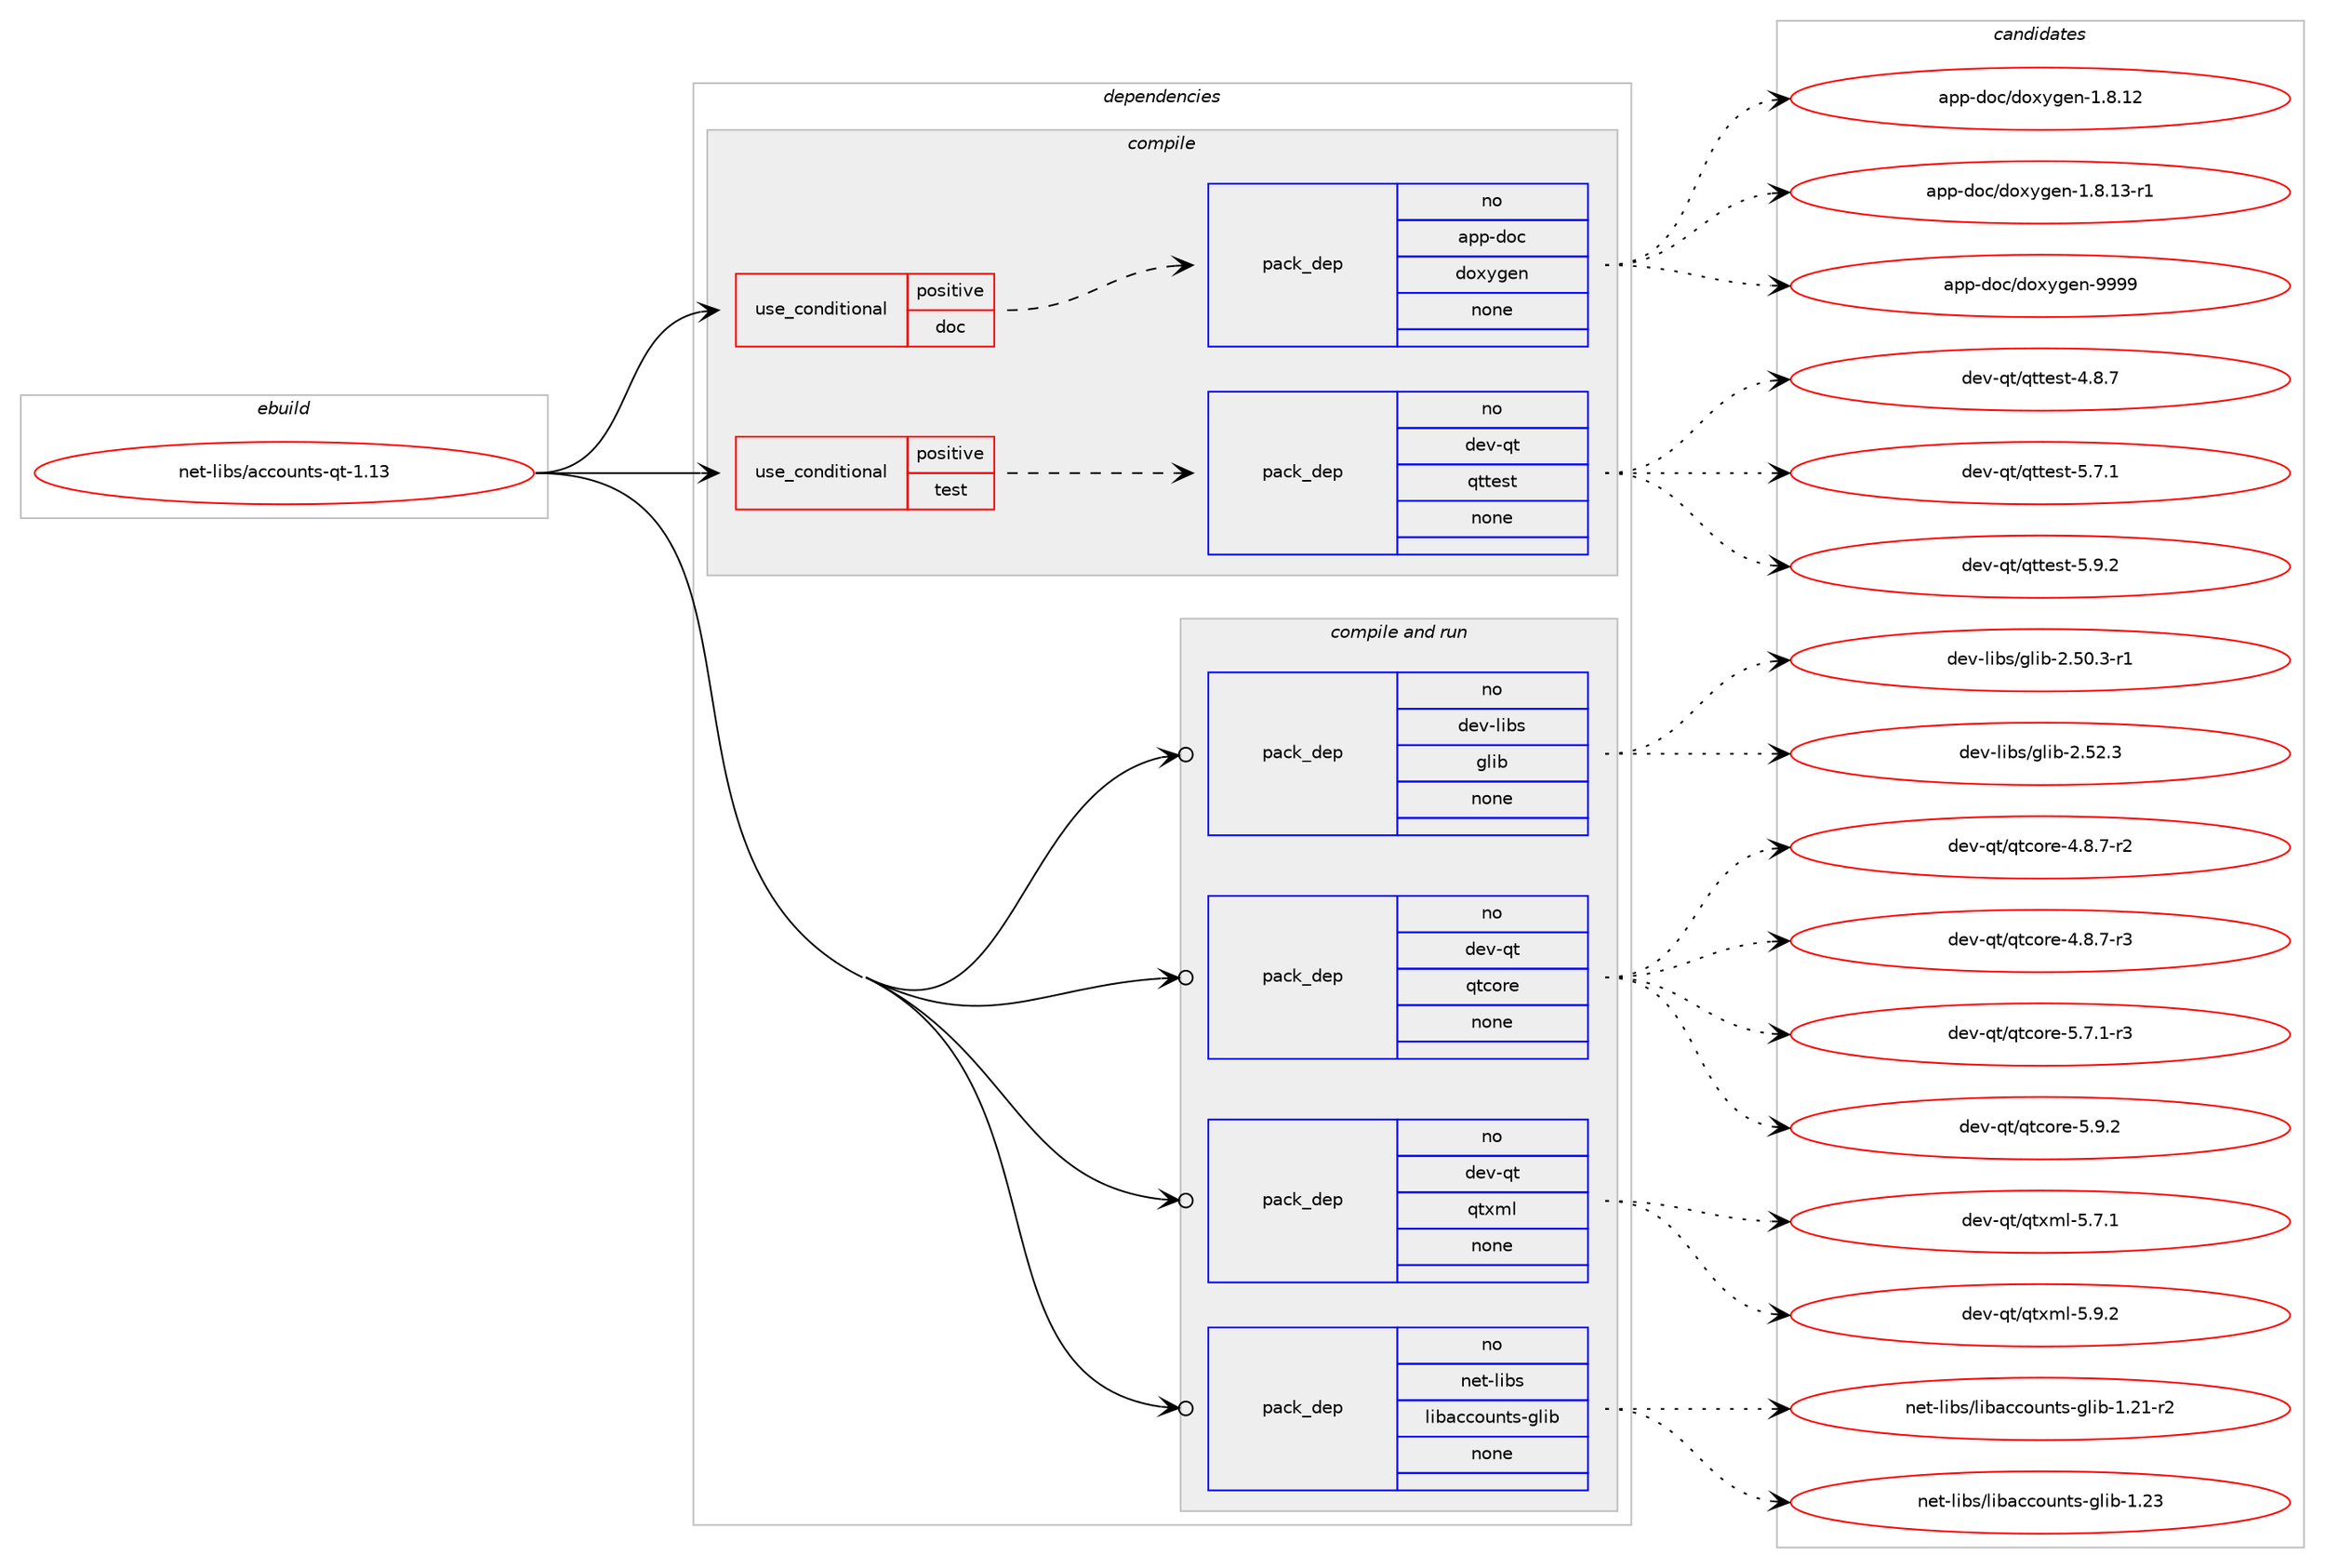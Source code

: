 digraph prolog {

# *************
# Graph options
# *************

newrank=true;
concentrate=true;
compound=true;
graph [rankdir=LR,fontname=Helvetica,fontsize=10,ranksep=1.5];#, ranksep=2.5, nodesep=0.2];
edge  [arrowhead=vee];
node  [fontname=Helvetica,fontsize=10];

# **********
# The ebuild
# **********

subgraph cluster_leftcol {
color=gray;
rank=same;
label=<<i>ebuild</i>>;
id [label="net-libs/accounts-qt-1.13", color=red, width=4, href="../net-libs/accounts-qt-1.13.svg"];
}

# ****************
# The dependencies
# ****************

subgraph cluster_midcol {
color=gray;
label=<<i>dependencies</i>>;
subgraph cluster_compile {
fillcolor="#eeeeee";
style=filled;
label=<<i>compile</i>>;
subgraph cond102815 {
dependency415441 [label=<<TABLE BORDER="0" CELLBORDER="1" CELLSPACING="0" CELLPADDING="4"><TR><TD ROWSPAN="3" CELLPADDING="10">use_conditional</TD></TR><TR><TD>positive</TD></TR><TR><TD>doc</TD></TR></TABLE>>, shape=none, color=red];
subgraph pack305725 {
dependency415442 [label=<<TABLE BORDER="0" CELLBORDER="1" CELLSPACING="0" CELLPADDING="4" WIDTH="220"><TR><TD ROWSPAN="6" CELLPADDING="30">pack_dep</TD></TR><TR><TD WIDTH="110">no</TD></TR><TR><TD>app-doc</TD></TR><TR><TD>doxygen</TD></TR><TR><TD>none</TD></TR><TR><TD></TD></TR></TABLE>>, shape=none, color=blue];
}
dependency415441:e -> dependency415442:w [weight=20,style="dashed",arrowhead="vee"];
}
id:e -> dependency415441:w [weight=20,style="solid",arrowhead="vee"];
subgraph cond102816 {
dependency415443 [label=<<TABLE BORDER="0" CELLBORDER="1" CELLSPACING="0" CELLPADDING="4"><TR><TD ROWSPAN="3" CELLPADDING="10">use_conditional</TD></TR><TR><TD>positive</TD></TR><TR><TD>test</TD></TR></TABLE>>, shape=none, color=red];
subgraph pack305726 {
dependency415444 [label=<<TABLE BORDER="0" CELLBORDER="1" CELLSPACING="0" CELLPADDING="4" WIDTH="220"><TR><TD ROWSPAN="6" CELLPADDING="30">pack_dep</TD></TR><TR><TD WIDTH="110">no</TD></TR><TR><TD>dev-qt</TD></TR><TR><TD>qttest</TD></TR><TR><TD>none</TD></TR><TR><TD></TD></TR></TABLE>>, shape=none, color=blue];
}
dependency415443:e -> dependency415444:w [weight=20,style="dashed",arrowhead="vee"];
}
id:e -> dependency415443:w [weight=20,style="solid",arrowhead="vee"];
}
subgraph cluster_compileandrun {
fillcolor="#eeeeee";
style=filled;
label=<<i>compile and run</i>>;
subgraph pack305727 {
dependency415445 [label=<<TABLE BORDER="0" CELLBORDER="1" CELLSPACING="0" CELLPADDING="4" WIDTH="220"><TR><TD ROWSPAN="6" CELLPADDING="30">pack_dep</TD></TR><TR><TD WIDTH="110">no</TD></TR><TR><TD>dev-libs</TD></TR><TR><TD>glib</TD></TR><TR><TD>none</TD></TR><TR><TD></TD></TR></TABLE>>, shape=none, color=blue];
}
id:e -> dependency415445:w [weight=20,style="solid",arrowhead="odotvee"];
subgraph pack305728 {
dependency415446 [label=<<TABLE BORDER="0" CELLBORDER="1" CELLSPACING="0" CELLPADDING="4" WIDTH="220"><TR><TD ROWSPAN="6" CELLPADDING="30">pack_dep</TD></TR><TR><TD WIDTH="110">no</TD></TR><TR><TD>dev-qt</TD></TR><TR><TD>qtcore</TD></TR><TR><TD>none</TD></TR><TR><TD></TD></TR></TABLE>>, shape=none, color=blue];
}
id:e -> dependency415446:w [weight=20,style="solid",arrowhead="odotvee"];
subgraph pack305729 {
dependency415447 [label=<<TABLE BORDER="0" CELLBORDER="1" CELLSPACING="0" CELLPADDING="4" WIDTH="220"><TR><TD ROWSPAN="6" CELLPADDING="30">pack_dep</TD></TR><TR><TD WIDTH="110">no</TD></TR><TR><TD>dev-qt</TD></TR><TR><TD>qtxml</TD></TR><TR><TD>none</TD></TR><TR><TD></TD></TR></TABLE>>, shape=none, color=blue];
}
id:e -> dependency415447:w [weight=20,style="solid",arrowhead="odotvee"];
subgraph pack305730 {
dependency415448 [label=<<TABLE BORDER="0" CELLBORDER="1" CELLSPACING="0" CELLPADDING="4" WIDTH="220"><TR><TD ROWSPAN="6" CELLPADDING="30">pack_dep</TD></TR><TR><TD WIDTH="110">no</TD></TR><TR><TD>net-libs</TD></TR><TR><TD>libaccounts-glib</TD></TR><TR><TD>none</TD></TR><TR><TD></TD></TR></TABLE>>, shape=none, color=blue];
}
id:e -> dependency415448:w [weight=20,style="solid",arrowhead="odotvee"];
}
subgraph cluster_run {
fillcolor="#eeeeee";
style=filled;
label=<<i>run</i>>;
}
}

# **************
# The candidates
# **************

subgraph cluster_choices {
rank=same;
color=gray;
label=<<i>candidates</i>>;

subgraph choice305725 {
color=black;
nodesep=1;
choice9711211245100111994710011112012110310111045494656464950 [label="app-doc/doxygen-1.8.12", color=red, width=4,href="../app-doc/doxygen-1.8.12.svg"];
choice97112112451001119947100111120121103101110454946564649514511449 [label="app-doc/doxygen-1.8.13-r1", color=red, width=4,href="../app-doc/doxygen-1.8.13-r1.svg"];
choice971121124510011199471001111201211031011104557575757 [label="app-doc/doxygen-9999", color=red, width=4,href="../app-doc/doxygen-9999.svg"];
dependency415442:e -> choice9711211245100111994710011112012110310111045494656464950:w [style=dotted,weight="100"];
dependency415442:e -> choice97112112451001119947100111120121103101110454946564649514511449:w [style=dotted,weight="100"];
dependency415442:e -> choice971121124510011199471001111201211031011104557575757:w [style=dotted,weight="100"];
}
subgraph choice305726 {
color=black;
nodesep=1;
choice1001011184511311647113116116101115116455246564655 [label="dev-qt/qttest-4.8.7", color=red, width=4,href="../dev-qt/qttest-4.8.7.svg"];
choice1001011184511311647113116116101115116455346554649 [label="dev-qt/qttest-5.7.1", color=red, width=4,href="../dev-qt/qttest-5.7.1.svg"];
choice1001011184511311647113116116101115116455346574650 [label="dev-qt/qttest-5.9.2", color=red, width=4,href="../dev-qt/qttest-5.9.2.svg"];
dependency415444:e -> choice1001011184511311647113116116101115116455246564655:w [style=dotted,weight="100"];
dependency415444:e -> choice1001011184511311647113116116101115116455346554649:w [style=dotted,weight="100"];
dependency415444:e -> choice1001011184511311647113116116101115116455346574650:w [style=dotted,weight="100"];
}
subgraph choice305727 {
color=black;
nodesep=1;
choice10010111845108105981154710310810598455046534846514511449 [label="dev-libs/glib-2.50.3-r1", color=red, width=4,href="../dev-libs/glib-2.50.3-r1.svg"];
choice1001011184510810598115471031081059845504653504651 [label="dev-libs/glib-2.52.3", color=red, width=4,href="../dev-libs/glib-2.52.3.svg"];
dependency415445:e -> choice10010111845108105981154710310810598455046534846514511449:w [style=dotted,weight="100"];
dependency415445:e -> choice1001011184510810598115471031081059845504653504651:w [style=dotted,weight="100"];
}
subgraph choice305728 {
color=black;
nodesep=1;
choice1001011184511311647113116991111141014552465646554511450 [label="dev-qt/qtcore-4.8.7-r2", color=red, width=4,href="../dev-qt/qtcore-4.8.7-r2.svg"];
choice1001011184511311647113116991111141014552465646554511451 [label="dev-qt/qtcore-4.8.7-r3", color=red, width=4,href="../dev-qt/qtcore-4.8.7-r3.svg"];
choice1001011184511311647113116991111141014553465546494511451 [label="dev-qt/qtcore-5.7.1-r3", color=red, width=4,href="../dev-qt/qtcore-5.7.1-r3.svg"];
choice100101118451131164711311699111114101455346574650 [label="dev-qt/qtcore-5.9.2", color=red, width=4,href="../dev-qt/qtcore-5.9.2.svg"];
dependency415446:e -> choice1001011184511311647113116991111141014552465646554511450:w [style=dotted,weight="100"];
dependency415446:e -> choice1001011184511311647113116991111141014552465646554511451:w [style=dotted,weight="100"];
dependency415446:e -> choice1001011184511311647113116991111141014553465546494511451:w [style=dotted,weight="100"];
dependency415446:e -> choice100101118451131164711311699111114101455346574650:w [style=dotted,weight="100"];
}
subgraph choice305729 {
color=black;
nodesep=1;
choice1001011184511311647113116120109108455346554649 [label="dev-qt/qtxml-5.7.1", color=red, width=4,href="../dev-qt/qtxml-5.7.1.svg"];
choice1001011184511311647113116120109108455346574650 [label="dev-qt/qtxml-5.9.2", color=red, width=4,href="../dev-qt/qtxml-5.9.2.svg"];
dependency415447:e -> choice1001011184511311647113116120109108455346554649:w [style=dotted,weight="100"];
dependency415447:e -> choice1001011184511311647113116120109108455346574650:w [style=dotted,weight="100"];
}
subgraph choice305730 {
color=black;
nodesep=1;
choice11010111645108105981154710810598979999111117110116115451031081059845494650494511450 [label="net-libs/libaccounts-glib-1.21-r2", color=red, width=4,href="../net-libs/libaccounts-glib-1.21-r2.svg"];
choice1101011164510810598115471081059897999911111711011611545103108105984549465051 [label="net-libs/libaccounts-glib-1.23", color=red, width=4,href="../net-libs/libaccounts-glib-1.23.svg"];
dependency415448:e -> choice11010111645108105981154710810598979999111117110116115451031081059845494650494511450:w [style=dotted,weight="100"];
dependency415448:e -> choice1101011164510810598115471081059897999911111711011611545103108105984549465051:w [style=dotted,weight="100"];
}
}

}
